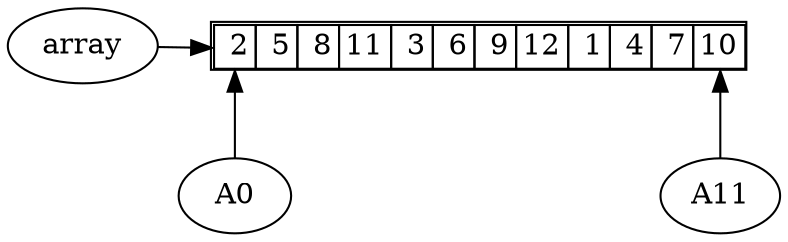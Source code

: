 digraph G
{
    splines=false
    "block"
    [
        shape = none
        label = <<table border="1" cellborder="1" cellspacing="0">
                    <tr>
                        <td port="A0"> 2</td>
                        <td port="A1"> 5</td>
                        <td port="A2"> 8</td>
                        <td port="A3">11</td>
                        <td port="A4"> 3</td>
                        <td port="A5"> 6</td>
                        <td port="A6"> 9</td>
                        <td port="A7">12</td>
                        <td port="A8"> 1</td>
                        <td port="A9"> 4</td>
                        <td port="A10"> 7</td>
                        <td port="A11">10</td>
                    </tr>
                </table>>
    ]

    "array" -> "block":"A0"
    "A0" -> "block":"A0"
    "A11" -> "block":"A11"

    {rank=min; "block" "array"}
    {rank=max; "A0" "A11" }
}
